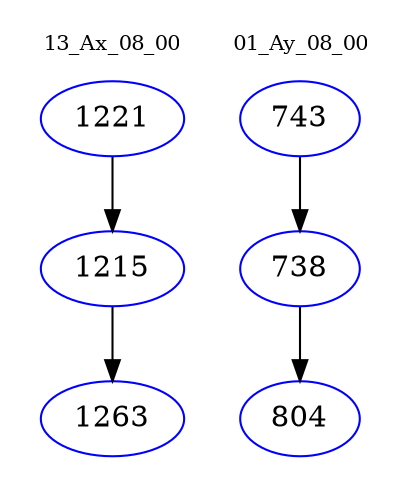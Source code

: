 digraph{
subgraph cluster_0 {
color = white
label = "13_Ax_08_00";
fontsize=10;
T0_1221 [label="1221", color="blue"]
T0_1221 -> T0_1215 [color="black"]
T0_1215 [label="1215", color="blue"]
T0_1215 -> T0_1263 [color="black"]
T0_1263 [label="1263", color="blue"]
}
subgraph cluster_1 {
color = white
label = "01_Ay_08_00";
fontsize=10;
T1_743 [label="743", color="blue"]
T1_743 -> T1_738 [color="black"]
T1_738 [label="738", color="blue"]
T1_738 -> T1_804 [color="black"]
T1_804 [label="804", color="blue"]
}
}
